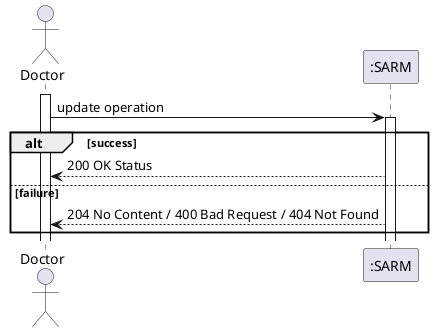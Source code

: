 @startuml

actor "Doctor" as doctor

participant ":SARM" as sys

activate doctor

doctor -> sys : update operation

activate sys 

alt success

sys --> doctor : 200 OK Status

else failure

sys --> doctor : 204 No Content / 400 Bad Request / 404 Not Found


end


@enduml